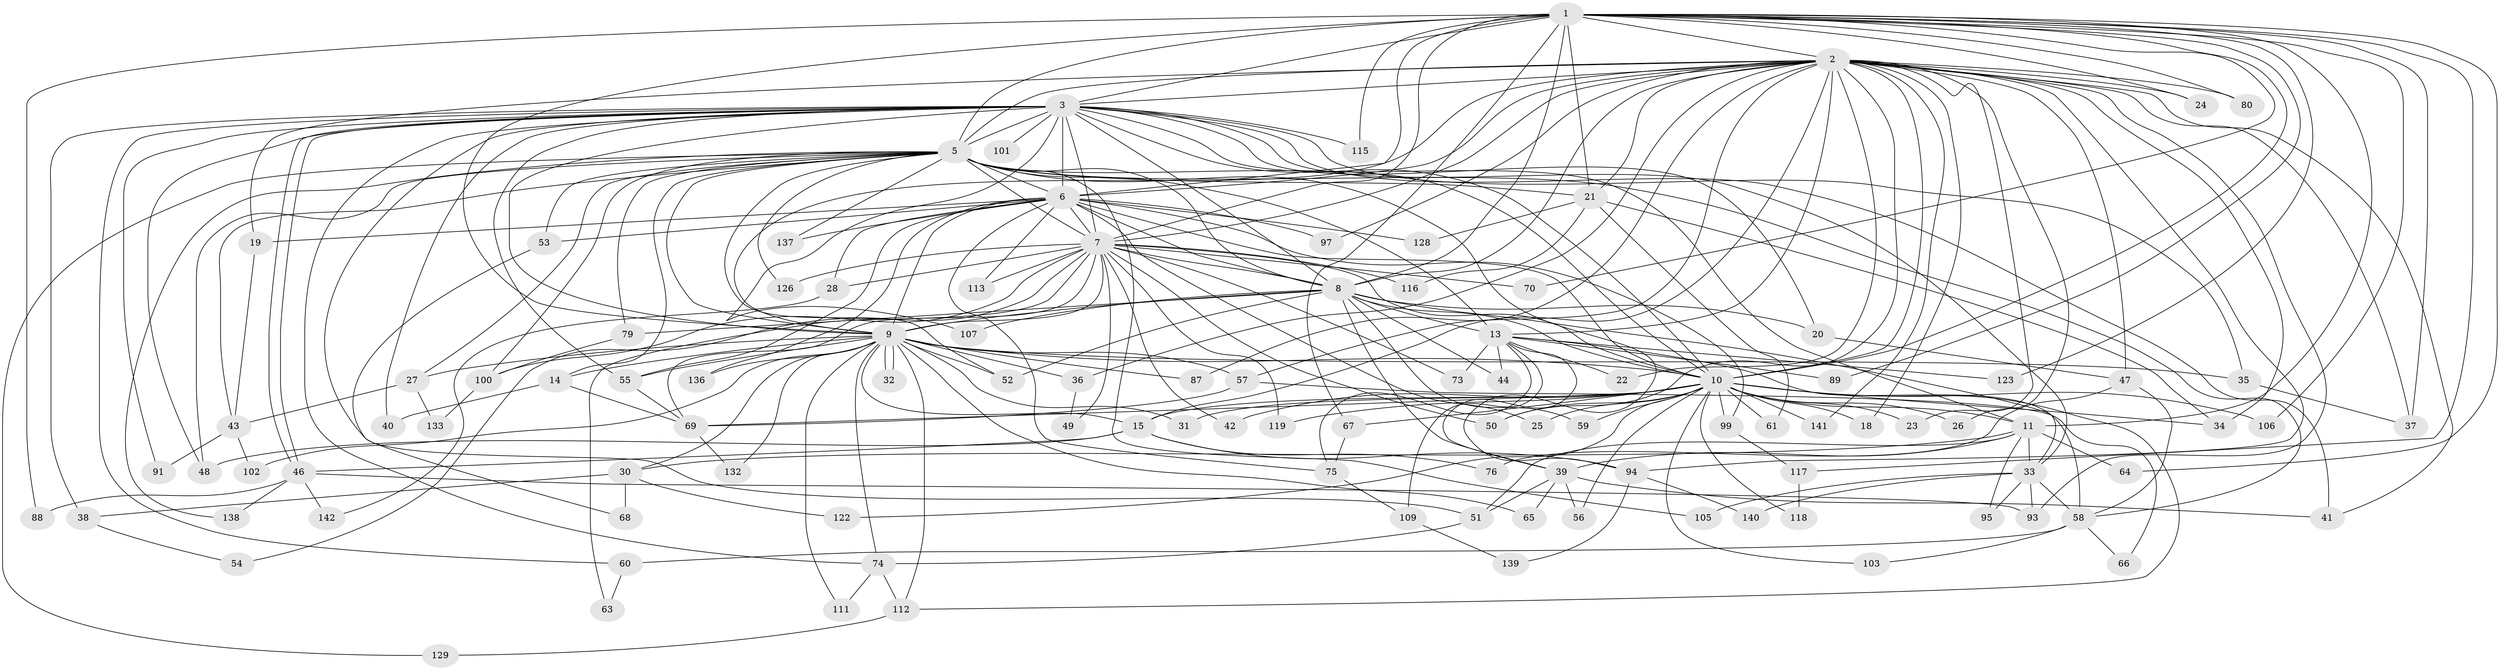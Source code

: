 // Generated by graph-tools (version 1.1) at 2025/23/03/03/25 07:23:38]
// undirected, 108 vertices, 260 edges
graph export_dot {
graph [start="1"]
  node [color=gray90,style=filled];
  1 [super="+45"];
  2 [super="+62"];
  3 [super="+4"];
  5 [super="+120"];
  6 [super="+16"];
  7 [super="+134"];
  8 [super="+84"];
  9 [super="+85"];
  10 [super="+130"];
  11 [super="+12"];
  13 [super="+29"];
  14 [super="+131"];
  15 [super="+17"];
  18;
  19;
  20;
  21 [super="+96"];
  22;
  23;
  24;
  25;
  26;
  27;
  28;
  30;
  31;
  32;
  33 [super="+86"];
  34 [super="+90"];
  35;
  36;
  37 [super="+83"];
  38;
  39 [super="+125"];
  40;
  41 [super="+71"];
  42;
  43 [super="+92"];
  44;
  46 [super="+78"];
  47 [super="+110"];
  48;
  49;
  50 [super="+135"];
  51 [super="+143"];
  52 [super="+81"];
  53;
  54;
  55 [super="+114"];
  56;
  57 [super="+82"];
  58 [super="+98"];
  59;
  60;
  61;
  63;
  64;
  65;
  66;
  67;
  68;
  69 [super="+72"];
  70;
  73;
  74 [super="+77"];
  75 [super="+104"];
  76;
  79;
  80;
  87;
  88;
  89;
  91;
  93 [super="+108"];
  94 [super="+124"];
  95;
  97;
  99;
  100 [super="+121"];
  101;
  102;
  103;
  105;
  106;
  107;
  109;
  111;
  112 [super="+127"];
  113;
  115;
  116;
  117;
  118;
  119;
  122;
  123;
  126;
  128;
  129;
  132;
  133;
  136;
  137;
  138;
  139;
  140;
  141;
  142;
  1 -- 2;
  1 -- 3 [weight=3];
  1 -- 5;
  1 -- 6;
  1 -- 7;
  1 -- 8;
  1 -- 9 [weight=2];
  1 -- 10;
  1 -- 21;
  1 -- 24;
  1 -- 37;
  1 -- 64;
  1 -- 67;
  1 -- 70;
  1 -- 80;
  1 -- 88;
  1 -- 89;
  1 -- 106;
  1 -- 115;
  1 -- 117;
  1 -- 123;
  1 -- 11;
  2 -- 3 [weight=2];
  2 -- 5;
  2 -- 6;
  2 -- 7;
  2 -- 8;
  2 -- 9;
  2 -- 10 [weight=2];
  2 -- 18;
  2 -- 19;
  2 -- 22;
  2 -- 23;
  2 -- 24;
  2 -- 26;
  2 -- 36;
  2 -- 41;
  2 -- 47;
  2 -- 50;
  2 -- 57;
  2 -- 80;
  2 -- 87;
  2 -- 94;
  2 -- 97;
  2 -- 141;
  2 -- 13;
  2 -- 34;
  2 -- 21;
  2 -- 93;
  2 -- 37;
  2 -- 15;
  3 -- 5 [weight=2];
  3 -- 6 [weight=2];
  3 -- 7 [weight=2];
  3 -- 8 [weight=2];
  3 -- 9 [weight=2];
  3 -- 10 [weight=2];
  3 -- 11;
  3 -- 20;
  3 -- 33;
  3 -- 35;
  3 -- 38;
  3 -- 40;
  3 -- 46;
  3 -- 46;
  3 -- 48;
  3 -- 51;
  3 -- 55;
  3 -- 60;
  3 -- 101 [weight=2];
  3 -- 107;
  3 -- 41;
  3 -- 115;
  3 -- 91;
  3 -- 74;
  5 -- 6;
  5 -- 7;
  5 -- 8 [weight=2];
  5 -- 9;
  5 -- 10 [weight=2];
  5 -- 13;
  5 -- 14;
  5 -- 21;
  5 -- 27;
  5 -- 43;
  5 -- 52;
  5 -- 53;
  5 -- 58;
  5 -- 79;
  5 -- 94;
  5 -- 100;
  5 -- 105;
  5 -- 126;
  5 -- 129;
  5 -- 48;
  5 -- 137;
  5 -- 138;
  6 -- 7;
  6 -- 8 [weight=2];
  6 -- 9;
  6 -- 10;
  6 -- 19;
  6 -- 25;
  6 -- 28;
  6 -- 53;
  6 -- 55;
  6 -- 75;
  6 -- 97;
  6 -- 99;
  6 -- 113;
  6 -- 128;
  6 -- 136;
  6 -- 137;
  7 -- 8;
  7 -- 9;
  7 -- 10;
  7 -- 28;
  7 -- 42;
  7 -- 49;
  7 -- 54;
  7 -- 63;
  7 -- 69;
  7 -- 70;
  7 -- 73;
  7 -- 113;
  7 -- 116;
  7 -- 119;
  7 -- 126;
  7 -- 100 [weight=2];
  7 -- 50;
  8 -- 9;
  8 -- 10;
  8 -- 13;
  8 -- 20;
  8 -- 39;
  8 -- 44;
  8 -- 59;
  8 -- 79;
  8 -- 107;
  8 -- 33;
  8 -- 52;
  9 -- 10;
  9 -- 14;
  9 -- 15;
  9 -- 27;
  9 -- 30;
  9 -- 31;
  9 -- 32;
  9 -- 32;
  9 -- 35;
  9 -- 36;
  9 -- 52;
  9 -- 57;
  9 -- 65;
  9 -- 74;
  9 -- 87;
  9 -- 102;
  9 -- 111;
  9 -- 112;
  9 -- 132;
  9 -- 136;
  9 -- 55;
  10 -- 11;
  10 -- 15;
  10 -- 18;
  10 -- 23;
  10 -- 25;
  10 -- 26;
  10 -- 31;
  10 -- 34;
  10 -- 42;
  10 -- 50;
  10 -- 56;
  10 -- 59;
  10 -- 61;
  10 -- 67;
  10 -- 69;
  10 -- 99;
  10 -- 103;
  10 -- 106;
  10 -- 118;
  10 -- 119;
  10 -- 122;
  10 -- 141;
  10 -- 112;
  11 -- 39;
  11 -- 64;
  11 -- 33;
  11 -- 51;
  11 -- 30;
  11 -- 95;
  13 -- 22;
  13 -- 44;
  13 -- 58;
  13 -- 73;
  13 -- 89;
  13 -- 109;
  13 -- 75;
  13 -- 123;
  13 -- 39;
  14 -- 40;
  14 -- 69;
  15 -- 48;
  15 -- 76;
  15 -- 46;
  15 -- 94;
  19 -- 43;
  20 -- 47;
  21 -- 34;
  21 -- 61;
  21 -- 116;
  21 -- 128;
  27 -- 43;
  27 -- 133;
  28 -- 142;
  30 -- 38;
  30 -- 68;
  30 -- 122;
  33 -- 95;
  33 -- 105;
  33 -- 58;
  33 -- 140;
  33 -- 93;
  35 -- 37;
  36 -- 49;
  38 -- 54;
  39 -- 56;
  39 -- 65;
  39 -- 41;
  39 -- 51;
  43 -- 91;
  43 -- 102;
  46 -- 88;
  46 -- 93;
  46 -- 138;
  46 -- 142;
  47 -- 76;
  47 -- 58;
  51 -- 74;
  53 -- 68;
  55 -- 69;
  57 -- 66;
  57 -- 69;
  58 -- 60;
  58 -- 66;
  58 -- 103;
  60 -- 63;
  67 -- 75;
  69 -- 132;
  74 -- 112;
  74 -- 111;
  75 -- 109;
  79 -- 100;
  94 -- 139;
  94 -- 140;
  99 -- 117;
  100 -- 133;
  109 -- 139;
  112 -- 129;
  117 -- 118;
}
